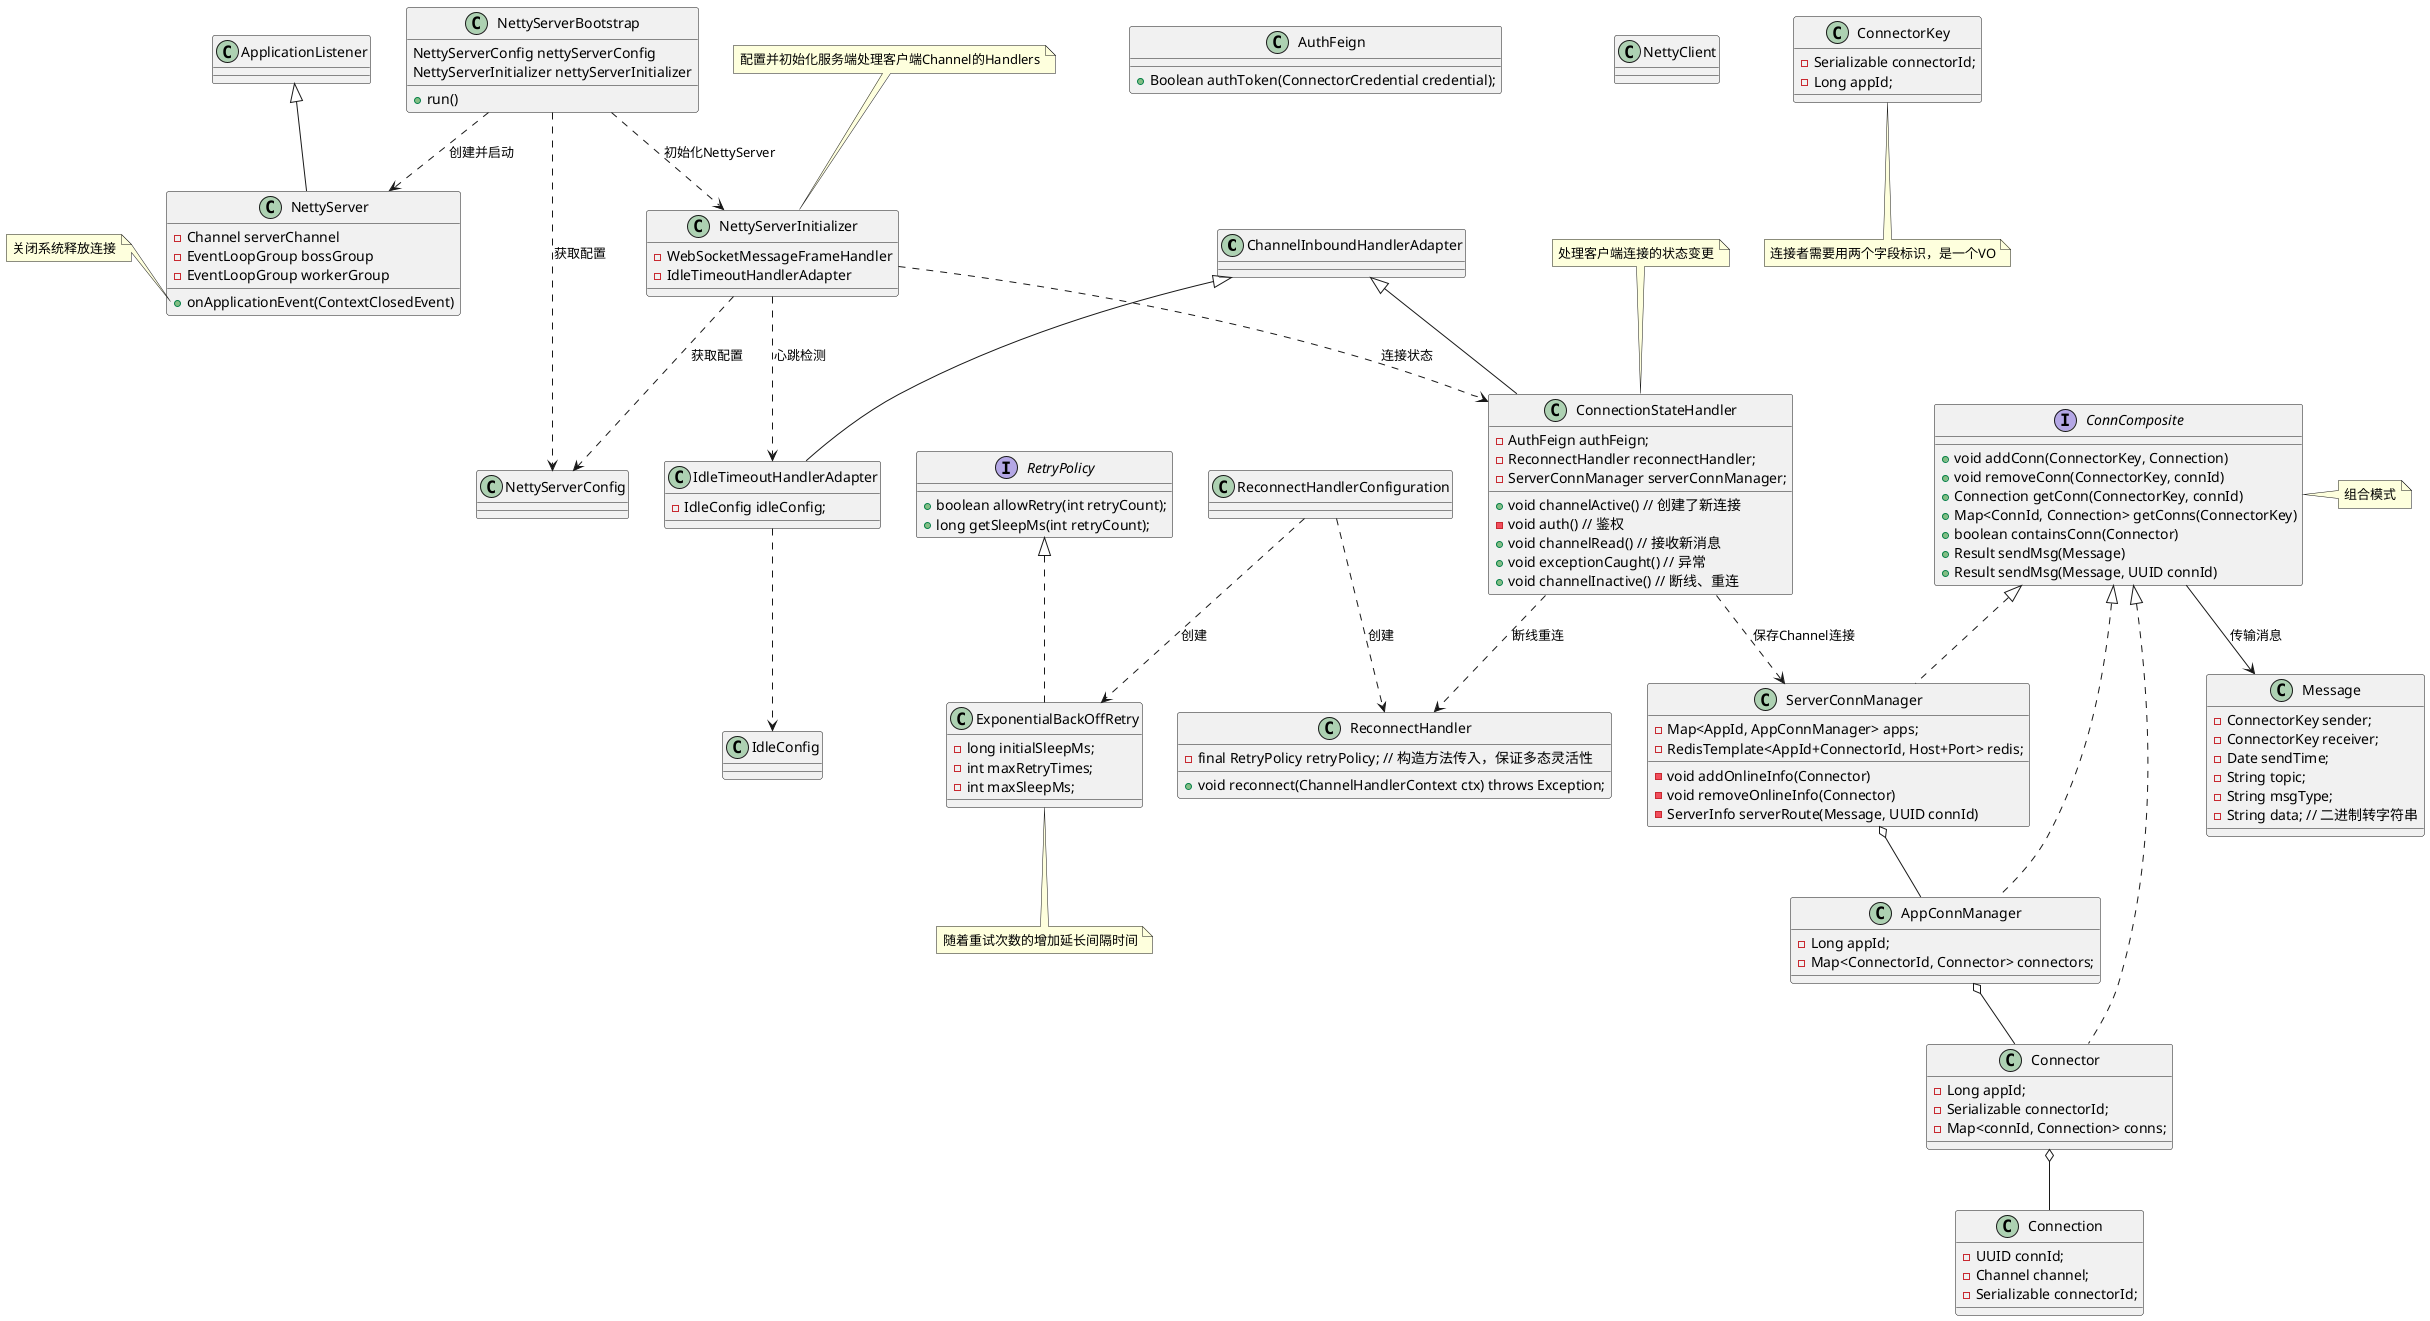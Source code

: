 @startuml
'https://plantuml.com/class-diagram

class ChannelInboundHandlerAdapter
class NettyServerConfig

class NettyServerBootstrap {
    NettyServerConfig nettyServerConfig
    NettyServerInitializer nettyServerInitializer
    + run()
}

class NettyServerInitializer {
    - WebSocketMessageFrameHandler
    - IdleTimeoutHandlerAdapter
}
note top of NettyServerInitializer: 配置并初始化服务端处理客户端Channel的Handlers

class IdleTimeoutHandlerAdapter extends ChannelInboundHandlerAdapter {
    - IdleConfig idleConfig;
}

NettyServerInitializer ..> IdleTimeoutHandlerAdapter : 心跳检测

class IdleConfig {
}

IdleTimeoutHandlerAdapter ..> IdleConfig

class ConnectionStateHandler extends ChannelInboundHandlerAdapter {
    - AuthFeign authFeign;
    - ReconnectHandler reconnectHandler;
    - ServerConnManager serverConnManager;
    + void channelActive() // 创建了新连接
    - void auth() // 鉴权
    + void channelRead() // 接收新消息
    + void exceptionCaught() // 异常
    + void channelInactive() // 断线、重连
}

class AuthFeign {
    + Boolean authToken(ConnectorCredential credential);
}

note top of ConnectionStateHandler: 处理客户端连接的状态变更

interface RetryPolicy {
    + boolean allowRetry(int retryCount);
    + long getSleepMs(int retryCount);
}

class ExponentialBackOffRetry implements RetryPolicy {
    - long initialSleepMs;
    - int maxRetryTimes;
    - int maxSleepMs;
}
note bottom of ExponentialBackOffRetry
随着重试次数的增加延长间隔时间
end note

class ReconnectHandler {
    - final RetryPolicy retryPolicy; // 构造方法传入，保证多态灵活性
    + void reconnect(ChannelHandlerContext ctx) throws Exception;
}

class ReconnectHandlerConfiguration {

}
ReconnectHandlerConfiguration ..> ExponentialBackOffRetry: 创建
ReconnectHandlerConfiguration ..> ReconnectHandler: 创建

ConnectionStateHandler ..> ReconnectHandler: 断线重连

NettyServerBootstrap ..> NettyServerInitializer : 初始化NettyServer
NettyServerBootstrap ..> NettyServerConfig: 获取配置
NettyServerInitializer ..> NettyServerConfig: 获取配置
NettyServerInitializer ..> ConnectionStateHandler: 连接状态

class NettyServer extends ApplicationListener {
    - Channel serverChannel
    - EventLoopGroup bossGroup
    - EventLoopGroup workerGroup
    + onApplicationEvent(ContextClosedEvent)
}

note left of NettyServer::onApplicationEvent
关闭系统释放连接
end note

NettyServerBootstrap ..> NettyServer : 创建并启动

class NettyClient {

}

class Message {
    - ConnectorKey sender;
    - ConnectorKey receiver;
    - Date sendTime;
    - String topic;
    - String msgType;
    - String data; // 二进制转字符串
}
class ConnectorKey {
    - Serializable connectorId;
    - Long appId;
}
note bottom of ConnectorKey: 连接者需要用两个字段标识，是一个VO

interface ConnComposite {
    + void addConn(ConnectorKey, Connection)
    + void removeConn(ConnectorKey, connId)
    + Connection getConn(ConnectorKey, connId)
    + Map<ConnId, Connection> getConns(ConnectorKey)
    + boolean containsConn(Connector)
    + Result sendMsg(Message)
    + Result sendMsg(Message, UUID connId)
}
note right of ConnComposite : 组合模式

ConnComposite --> Message : 传输消息

class ServerConnManager implements ConnComposite {
    - Map<AppId, AppConnManager> apps;
    - RedisTemplate<AppId+ConnectorId, Host+Port> redis;
    - void addOnlineInfo(Connector)
    - void removeOnlineInfo(Connector)
    - ServerInfo serverRoute(Message, UUID connId)
}

class AppConnManager implements ConnComposite {
    - Long appId;
    - Map<ConnectorId, Connector> connectors;
}

class Connector implements ConnComposite {
    - Long appId;
    - Serializable connectorId;
    - Map<connId, Connection> conns;
}

class Connection {
    - UUID connId;
    - Channel channel;
    - Serializable connectorId;
}

ConnectionStateHandler ..> ServerConnManager: 保存Channel连接
ServerConnManager o-- AppConnManager
AppConnManager o-- Connector
Connector o-- Connection

@enduml